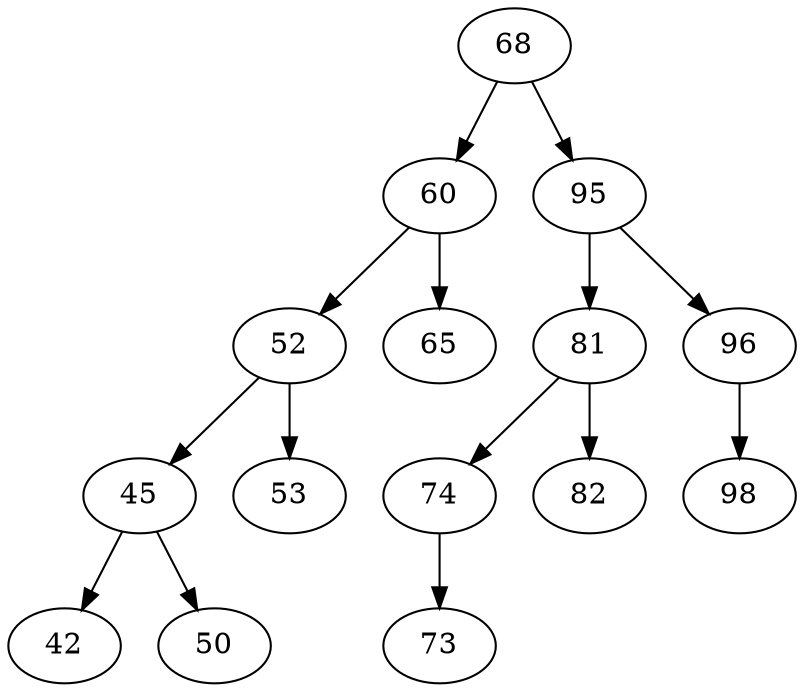digraph {
	42
	45
	45 -> 42
	45 -> 50
	50
	52
	52 -> 45
	52 -> 53
	53
	60
	60 -> 52
	60 -> 65
	65
	68
	68 -> 60
	68 -> 95
	73
	74
	74 -> 73
	81
	81 -> 74
	81 -> 82
	82
	95
	95 -> 81
	95 -> 96
	96
	96 -> 98
	98
}
